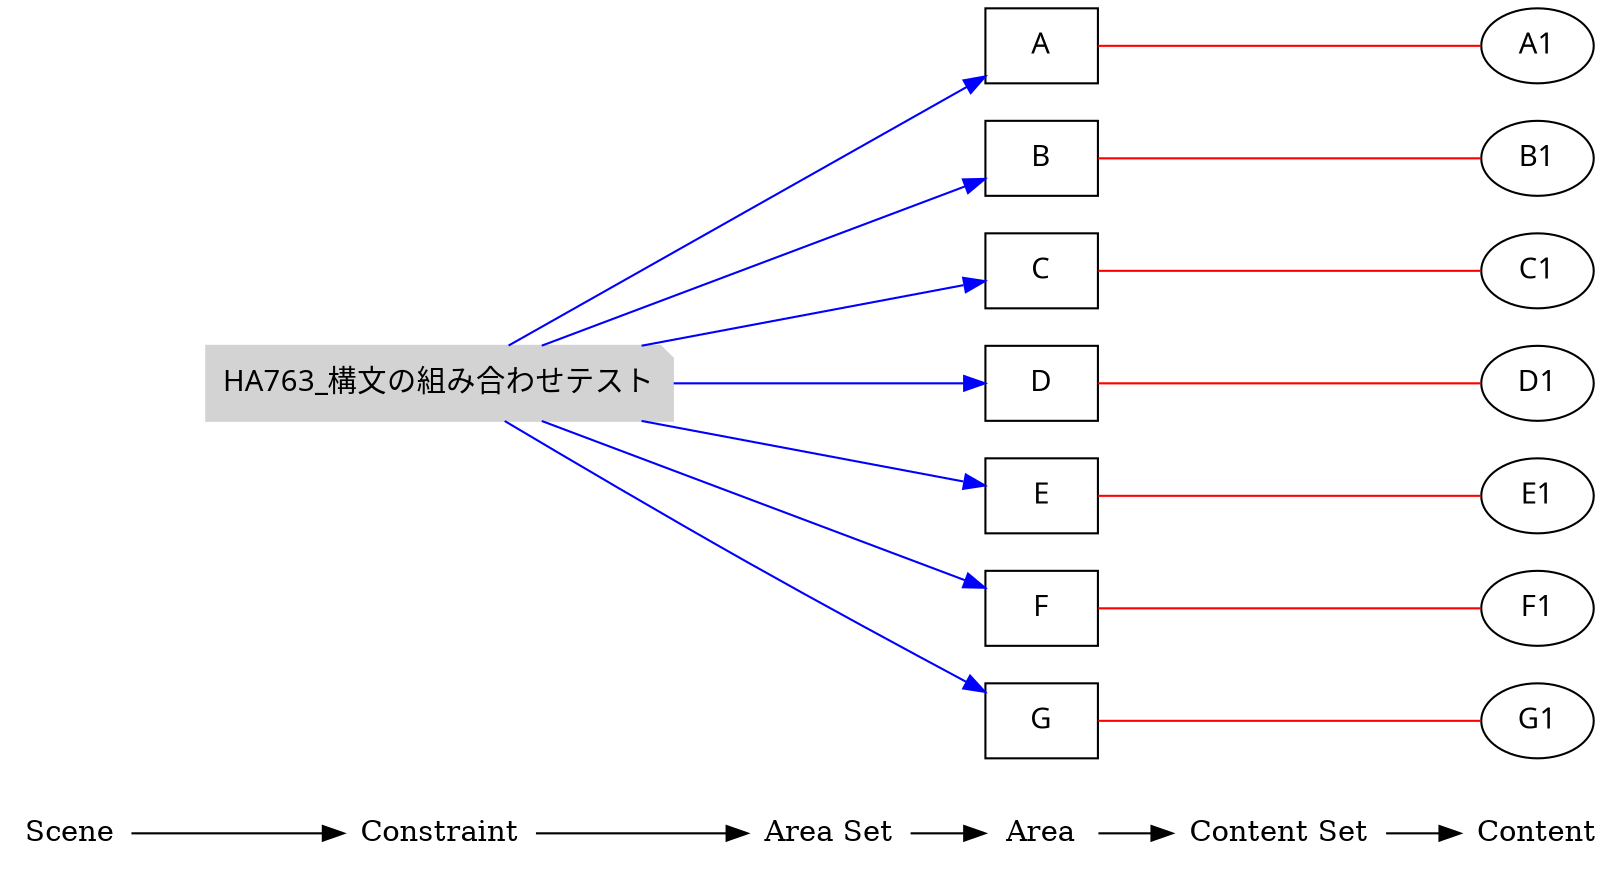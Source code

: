 digraph rule_objects_graph {
	rankdir = LR;
	charset="utf-8";
	clusterrank = global;
	
	node [shape = plaintext];
	Scene -> Constraint -> "Area Set" -> Area -> "Content Set" -> Content; 
	{ rank = same;
		node [shape = box];
		{
			Area;
			e1 [label="A", fontname="Meiryo UI"];
			e2 [label="B", fontname="Meiryo UI"];
			e3 [label="C", fontname="Meiryo UI"];
			e4 [label="D", fontname="Meiryo UI"];
			e5 [label="E", fontname="Meiryo UI"];
			e6 [label="F", fontname="Meiryo UI"];
			e7 [label="G", fontname="Meiryo UI"];

		}
	}
	
	{ rank = same;
		node [shape = ellipse];
		{
			Content;
			e8 [label="A1", fontname="Meiryo UI"];
			e9 [label="B1", fontname="Meiryo UI"];
			e10 [label="C1", fontname="Meiryo UI"];
			e11 [label="D1", fontname="Meiryo UI"];
			e12 [label="E1", fontname="Meiryo UI"];
			e13 [label="F1", fontname="Meiryo UI"];
			e14 [label="G1", fontname="Meiryo UI"];


		}
	}
	
	{
		subgraph subareaset {
			"Area Set";
			node [shape = box, style = filled, color = lightpink];


		}
	}


	
	{
		subgraph subcontentset {
			"Content Set";
			node [shape = ellipse, style = filled, color = palegreen];


		}
	}



	e1 -> e8 [dir=none, color=red];
	e2 -> e9 [dir=none, color=red];
	e3 -> e10 [dir=none, color=red];
	e4 -> e11 [dir=none, color=red];
	e5 -> e12 [dir=none, color=red];
	e6 -> e13 [dir=none, color=red];
	e7 -> e14 [dir=none, color=red];
	

	

	

	

	subgraph scene { rank = same;
		node [shape = circle, style = filled, color = lightblue];
		{
			"Scene";

		}
	}

	{ rank = same;
		node [shape = note, style = filled, color = lightgrey];
		{
			"Constraint";
			e15 [label="HA763_構文の組み合わせテスト", fontname="Meiryo UI"];
		}
	}
	
	{ rank = same;
		node [shape = note, style = filled, color = lavenderblush2];
		{
			"Constraint";
		}
	}

	{ rank = same;
		node [shape = note, style = filled, color = lightpink2];
		{
			"Constraint";
		}
	}

	e15 -> e1 [color=blue];
	e15 -> e5 [color=blue];
	e15 -> e2 [color=blue];
	e15 -> e7 [color=blue];
	e15 -> e3 [color=blue];
	e15 -> e6 [color=blue];
	e15 -> e4 [color=blue];
	

	

	
}

